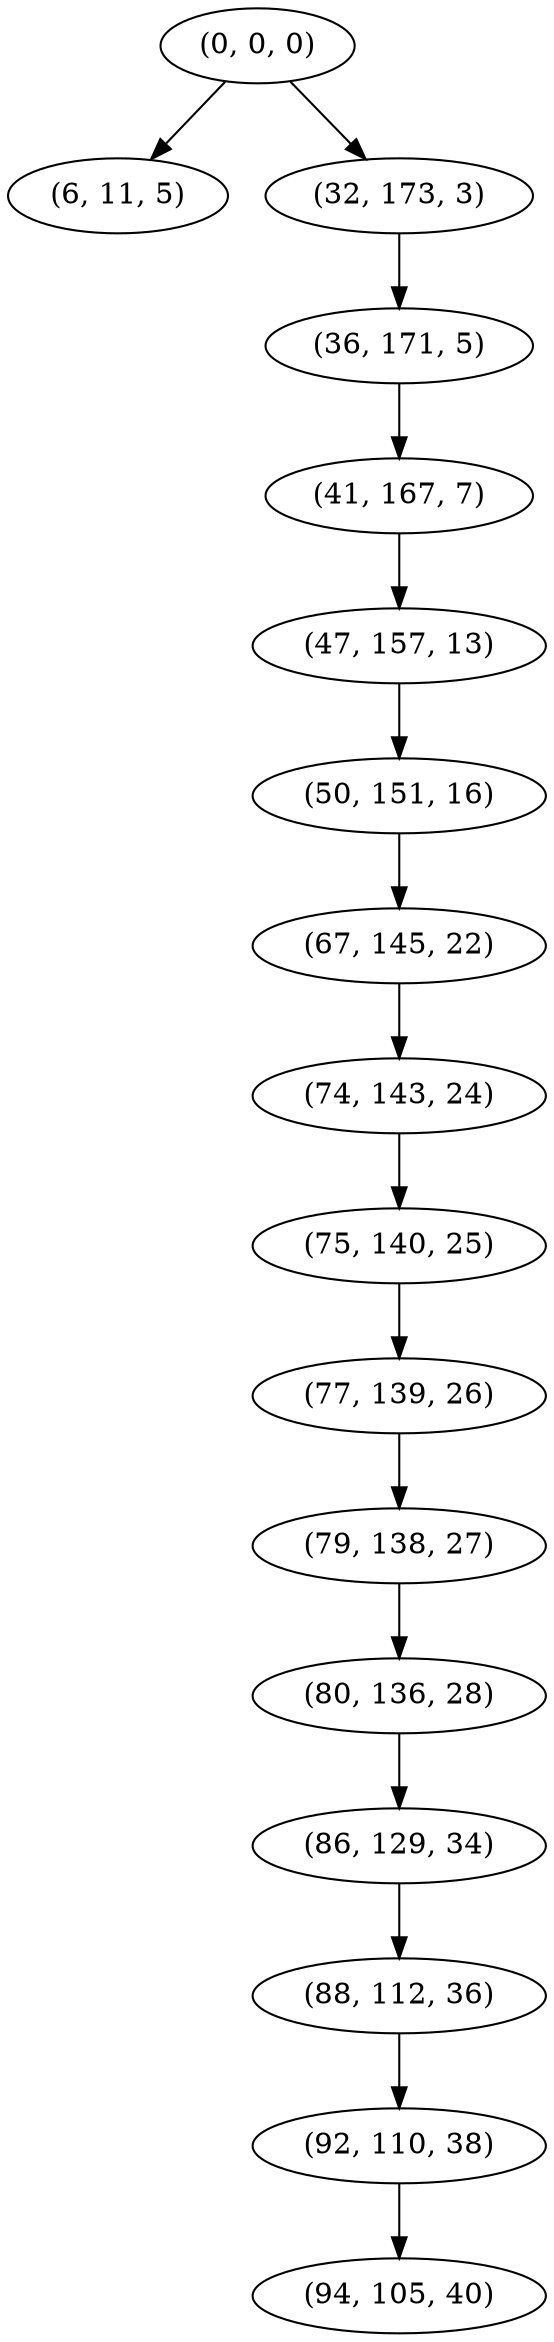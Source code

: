 digraph tree {
    "(0, 0, 0)";
    "(6, 11, 5)";
    "(32, 173, 3)";
    "(36, 171, 5)";
    "(41, 167, 7)";
    "(47, 157, 13)";
    "(50, 151, 16)";
    "(67, 145, 22)";
    "(74, 143, 24)";
    "(75, 140, 25)";
    "(77, 139, 26)";
    "(79, 138, 27)";
    "(80, 136, 28)";
    "(86, 129, 34)";
    "(88, 112, 36)";
    "(92, 110, 38)";
    "(94, 105, 40)";
    "(0, 0, 0)" -> "(6, 11, 5)";
    "(0, 0, 0)" -> "(32, 173, 3)";
    "(32, 173, 3)" -> "(36, 171, 5)";
    "(36, 171, 5)" -> "(41, 167, 7)";
    "(41, 167, 7)" -> "(47, 157, 13)";
    "(47, 157, 13)" -> "(50, 151, 16)";
    "(50, 151, 16)" -> "(67, 145, 22)";
    "(67, 145, 22)" -> "(74, 143, 24)";
    "(74, 143, 24)" -> "(75, 140, 25)";
    "(75, 140, 25)" -> "(77, 139, 26)";
    "(77, 139, 26)" -> "(79, 138, 27)";
    "(79, 138, 27)" -> "(80, 136, 28)";
    "(80, 136, 28)" -> "(86, 129, 34)";
    "(86, 129, 34)" -> "(88, 112, 36)";
    "(88, 112, 36)" -> "(92, 110, 38)";
    "(92, 110, 38)" -> "(94, 105, 40)";
}
